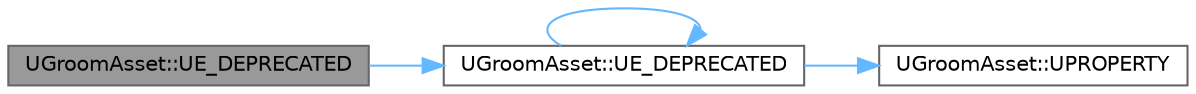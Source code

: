 digraph "UGroomAsset::UE_DEPRECATED"
{
 // INTERACTIVE_SVG=YES
 // LATEX_PDF_SIZE
  bgcolor="transparent";
  edge [fontname=Helvetica,fontsize=10,labelfontname=Helvetica,labelfontsize=10];
  node [fontname=Helvetica,fontsize=10,shape=box,height=0.2,width=0.4];
  rankdir="LR";
  Node1 [id="Node000001",label="UGroomAsset::UE_DEPRECATED",height=0.2,width=0.4,color="gray40", fillcolor="grey60", style="filled", fontcolor="black",tooltip="Enable radial basis function interpolation to be used instead of the local skin rigid transform."];
  Node1 -> Node2 [id="edge1_Node000001_Node000002",color="steelblue1",style="solid",tooltip=" "];
  Node2 [id="Node000002",label="UGroomAsset::UE_DEPRECATED",height=0.2,width=0.4,color="grey40", fillcolor="white", style="filled",URL="$da/dec/classUGroomAsset.html#ab28f217bc6d17e978496ea73da37bafc",tooltip=" "];
  Node2 -> Node2 [id="edge2_Node000002_Node000002",color="steelblue1",style="solid",tooltip=" "];
  Node2 -> Node3 [id="edge3_Node000002_Node000003",color="steelblue1",style="solid",tooltip=" "];
  Node3 [id="Node000003",label="UGroomAsset::UPROPERTY",height=0.2,width=0.4,color="grey40", fillcolor="white", style="filled",URL="$da/dec/classUGroomAsset.html#aefd9d39e7149d687243e56a886e79679",tooltip=" "];
}
